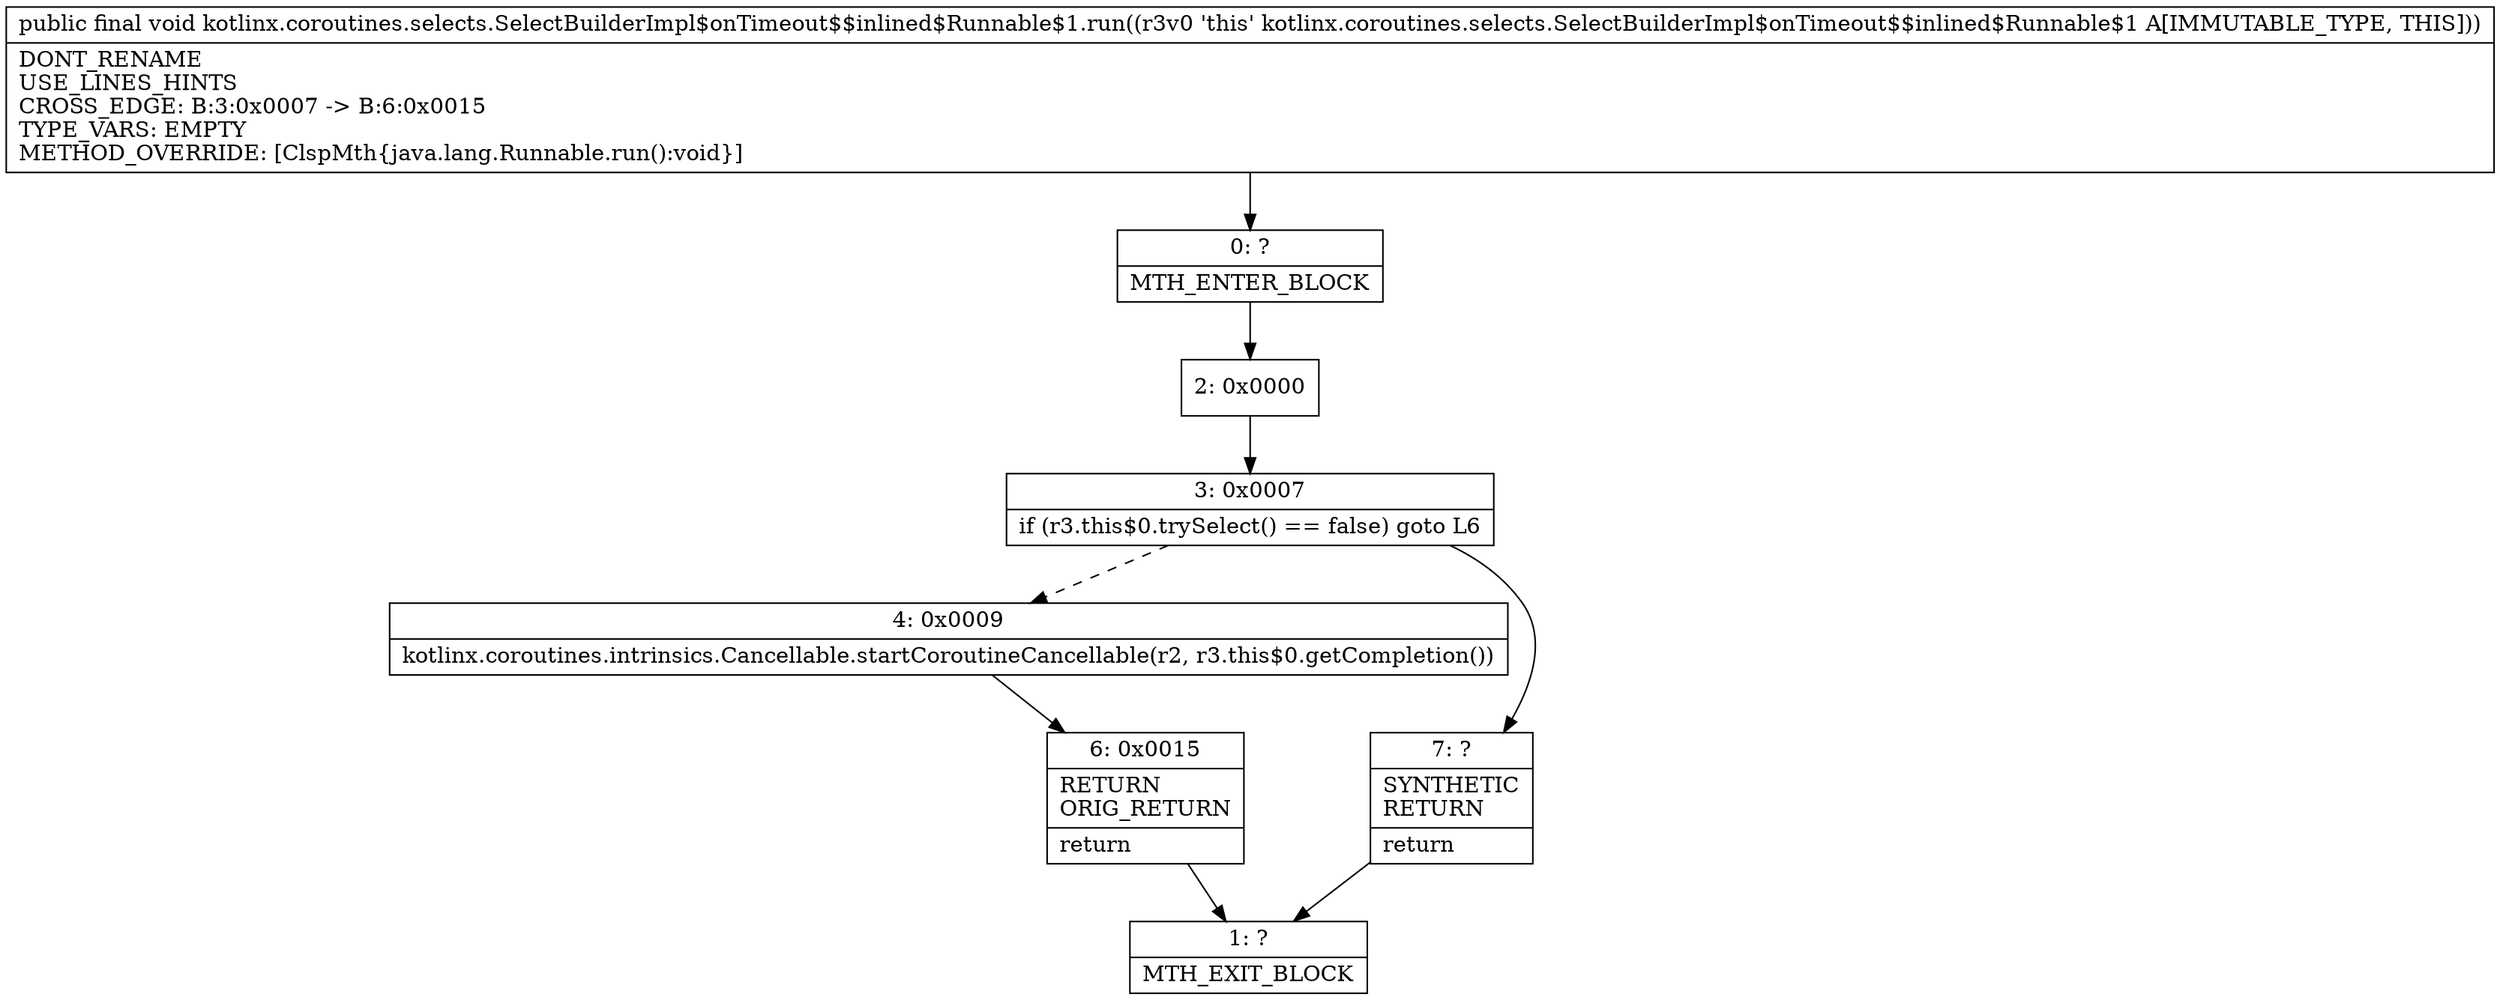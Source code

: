 digraph "CFG forkotlinx.coroutines.selects.SelectBuilderImpl$onTimeout$$inlined$Runnable$1.run()V" {
Node_0 [shape=record,label="{0\:\ ?|MTH_ENTER_BLOCK\l}"];
Node_2 [shape=record,label="{2\:\ 0x0000}"];
Node_3 [shape=record,label="{3\:\ 0x0007|if (r3.this$0.trySelect() == false) goto L6\l}"];
Node_4 [shape=record,label="{4\:\ 0x0009|kotlinx.coroutines.intrinsics.Cancellable.startCoroutineCancellable(r2, r3.this$0.getCompletion())\l}"];
Node_6 [shape=record,label="{6\:\ 0x0015|RETURN\lORIG_RETURN\l|return\l}"];
Node_1 [shape=record,label="{1\:\ ?|MTH_EXIT_BLOCK\l}"];
Node_7 [shape=record,label="{7\:\ ?|SYNTHETIC\lRETURN\l|return\l}"];
MethodNode[shape=record,label="{public final void kotlinx.coroutines.selects.SelectBuilderImpl$onTimeout$$inlined$Runnable$1.run((r3v0 'this' kotlinx.coroutines.selects.SelectBuilderImpl$onTimeout$$inlined$Runnable$1 A[IMMUTABLE_TYPE, THIS]))  | DONT_RENAME\lUSE_LINES_HINTS\lCROSS_EDGE: B:3:0x0007 \-\> B:6:0x0015\lTYPE_VARS: EMPTY\lMETHOD_OVERRIDE: [ClspMth\{java.lang.Runnable.run():void\}]\l}"];
MethodNode -> Node_0;Node_0 -> Node_2;
Node_2 -> Node_3;
Node_3 -> Node_4[style=dashed];
Node_3 -> Node_7;
Node_4 -> Node_6;
Node_6 -> Node_1;
Node_7 -> Node_1;
}

